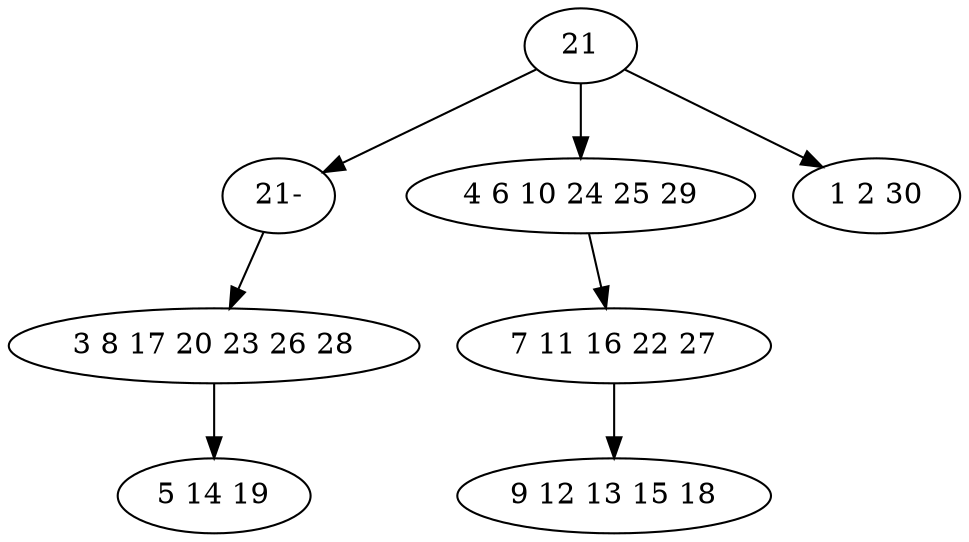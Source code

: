digraph true_tree {
	"0" -> "7"
	"0" -> "2"
	"1" -> "3"
	"0" -> "4"
	"2" -> "5"
	"5" -> "6"
	"7" -> "1"
	"0" [label="21"];
	"1" [label="3 8 17 20 23 26 28"];
	"2" [label="4 6 10 24 25 29"];
	"3" [label="5 14 19"];
	"4" [label="1 2 30"];
	"5" [label="7 11 16 22 27"];
	"6" [label="9 12 13 15 18"];
	"7" [label="21-"];
}
